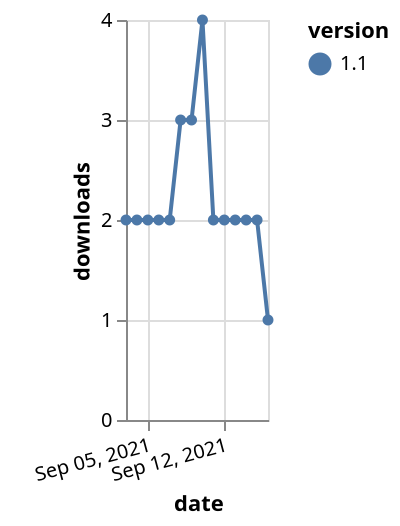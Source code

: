 {"$schema": "https://vega.github.io/schema/vega-lite/v5.json", "description": "A simple bar chart with embedded data.", "data": {"values": [{"date": "2021-09-03", "total": 413, "delta": 2, "version": "1.1"}, {"date": "2021-09-04", "total": 415, "delta": 2, "version": "1.1"}, {"date": "2021-09-05", "total": 417, "delta": 2, "version": "1.1"}, {"date": "2021-09-06", "total": 419, "delta": 2, "version": "1.1"}, {"date": "2021-09-07", "total": 421, "delta": 2, "version": "1.1"}, {"date": "2021-09-08", "total": 424, "delta": 3, "version": "1.1"}, {"date": "2021-09-09", "total": 427, "delta": 3, "version": "1.1"}, {"date": "2021-09-10", "total": 431, "delta": 4, "version": "1.1"}, {"date": "2021-09-11", "total": 433, "delta": 2, "version": "1.1"}, {"date": "2021-09-12", "total": 435, "delta": 2, "version": "1.1"}, {"date": "2021-09-13", "total": 437, "delta": 2, "version": "1.1"}, {"date": "2021-09-14", "total": 439, "delta": 2, "version": "1.1"}, {"date": "2021-09-15", "total": 441, "delta": 2, "version": "1.1"}, {"date": "2021-09-16", "total": 442, "delta": 1, "version": "1.1"}]}, "width": "container", "mark": {"type": "line", "point": {"filled": true}}, "encoding": {"x": {"field": "date", "type": "temporal", "timeUnit": "yearmonthdate", "title": "date", "axis": {"labelAngle": -15}}, "y": {"field": "delta", "type": "quantitative", "title": "downloads"}, "color": {"field": "version", "type": "nominal"}, "tooltip": {"field": "delta"}}}
